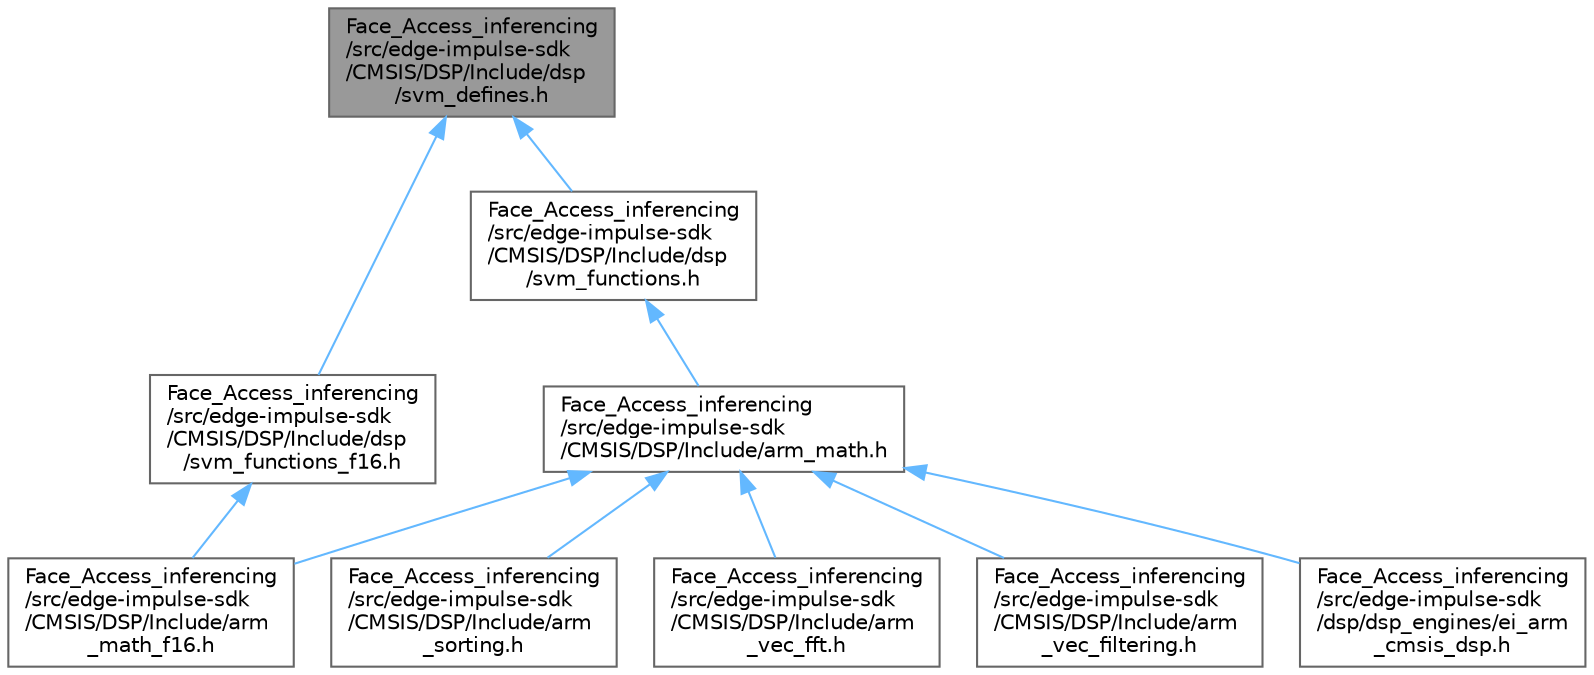 digraph "Face_Access_inferencing/src/edge-impulse-sdk/CMSIS/DSP/Include/dsp/svm_defines.h"
{
 // LATEX_PDF_SIZE
  bgcolor="transparent";
  edge [fontname=Helvetica,fontsize=10,labelfontname=Helvetica,labelfontsize=10];
  node [fontname=Helvetica,fontsize=10,shape=box,height=0.2,width=0.4];
  Node1 [id="Node000001",label="Face_Access_inferencing\l/src/edge-impulse-sdk\l/CMSIS/DSP/Include/dsp\l/svm_defines.h",height=0.2,width=0.4,color="gray40", fillcolor="grey60", style="filled", fontcolor="black",tooltip=" "];
  Node1 -> Node2 [id="edge10_Node000001_Node000002",dir="back",color="steelblue1",style="solid",tooltip=" "];
  Node2 [id="Node000002",label="Face_Access_inferencing\l/src/edge-impulse-sdk\l/CMSIS/DSP/Include/dsp\l/svm_functions.h",height=0.2,width=0.4,color="grey40", fillcolor="white", style="filled",URL="$svm__functions_8h.html",tooltip=" "];
  Node2 -> Node3 [id="edge11_Node000002_Node000003",dir="back",color="steelblue1",style="solid",tooltip=" "];
  Node3 [id="Node000003",label="Face_Access_inferencing\l/src/edge-impulse-sdk\l/CMSIS/DSP/Include/arm_math.h",height=0.2,width=0.4,color="grey40", fillcolor="white", style="filled",URL="$arm__math_8h.html",tooltip=" "];
  Node3 -> Node4 [id="edge12_Node000003_Node000004",dir="back",color="steelblue1",style="solid",tooltip=" "];
  Node4 [id="Node000004",label="Face_Access_inferencing\l/src/edge-impulse-sdk\l/CMSIS/DSP/Include/arm\l_math_f16.h",height=0.2,width=0.4,color="grey40", fillcolor="white", style="filled",URL="$arm__math__f16_8h.html",tooltip=" "];
  Node3 -> Node5 [id="edge13_Node000003_Node000005",dir="back",color="steelblue1",style="solid",tooltip=" "];
  Node5 [id="Node000005",label="Face_Access_inferencing\l/src/edge-impulse-sdk\l/CMSIS/DSP/Include/arm\l_sorting.h",height=0.2,width=0.4,color="grey40", fillcolor="white", style="filled",URL="$arm__sorting_8h.html",tooltip=" "];
  Node3 -> Node6 [id="edge14_Node000003_Node000006",dir="back",color="steelblue1",style="solid",tooltip=" "];
  Node6 [id="Node000006",label="Face_Access_inferencing\l/src/edge-impulse-sdk\l/CMSIS/DSP/Include/arm\l_vec_fft.h",height=0.2,width=0.4,color="grey40", fillcolor="white", style="filled",URL="$arm__vec__fft_8h.html",tooltip=" "];
  Node3 -> Node7 [id="edge15_Node000003_Node000007",dir="back",color="steelblue1",style="solid",tooltip=" "];
  Node7 [id="Node000007",label="Face_Access_inferencing\l/src/edge-impulse-sdk\l/CMSIS/DSP/Include/arm\l_vec_filtering.h",height=0.2,width=0.4,color="grey40", fillcolor="white", style="filled",URL="$arm__vec__filtering_8h.html",tooltip=" "];
  Node3 -> Node8 [id="edge16_Node000003_Node000008",dir="back",color="steelblue1",style="solid",tooltip=" "];
  Node8 [id="Node000008",label="Face_Access_inferencing\l/src/edge-impulse-sdk\l/dsp/dsp_engines/ei_arm\l_cmsis_dsp.h",height=0.2,width=0.4,color="grey40", fillcolor="white", style="filled",URL="$ei__arm__cmsis__dsp_8h.html",tooltip=" "];
  Node1 -> Node9 [id="edge17_Node000001_Node000009",dir="back",color="steelblue1",style="solid",tooltip=" "];
  Node9 [id="Node000009",label="Face_Access_inferencing\l/src/edge-impulse-sdk\l/CMSIS/DSP/Include/dsp\l/svm_functions_f16.h",height=0.2,width=0.4,color="grey40", fillcolor="white", style="filled",URL="$svm__functions__f16_8h.html",tooltip=" "];
  Node9 -> Node4 [id="edge18_Node000009_Node000004",dir="back",color="steelblue1",style="solid",tooltip=" "];
}
